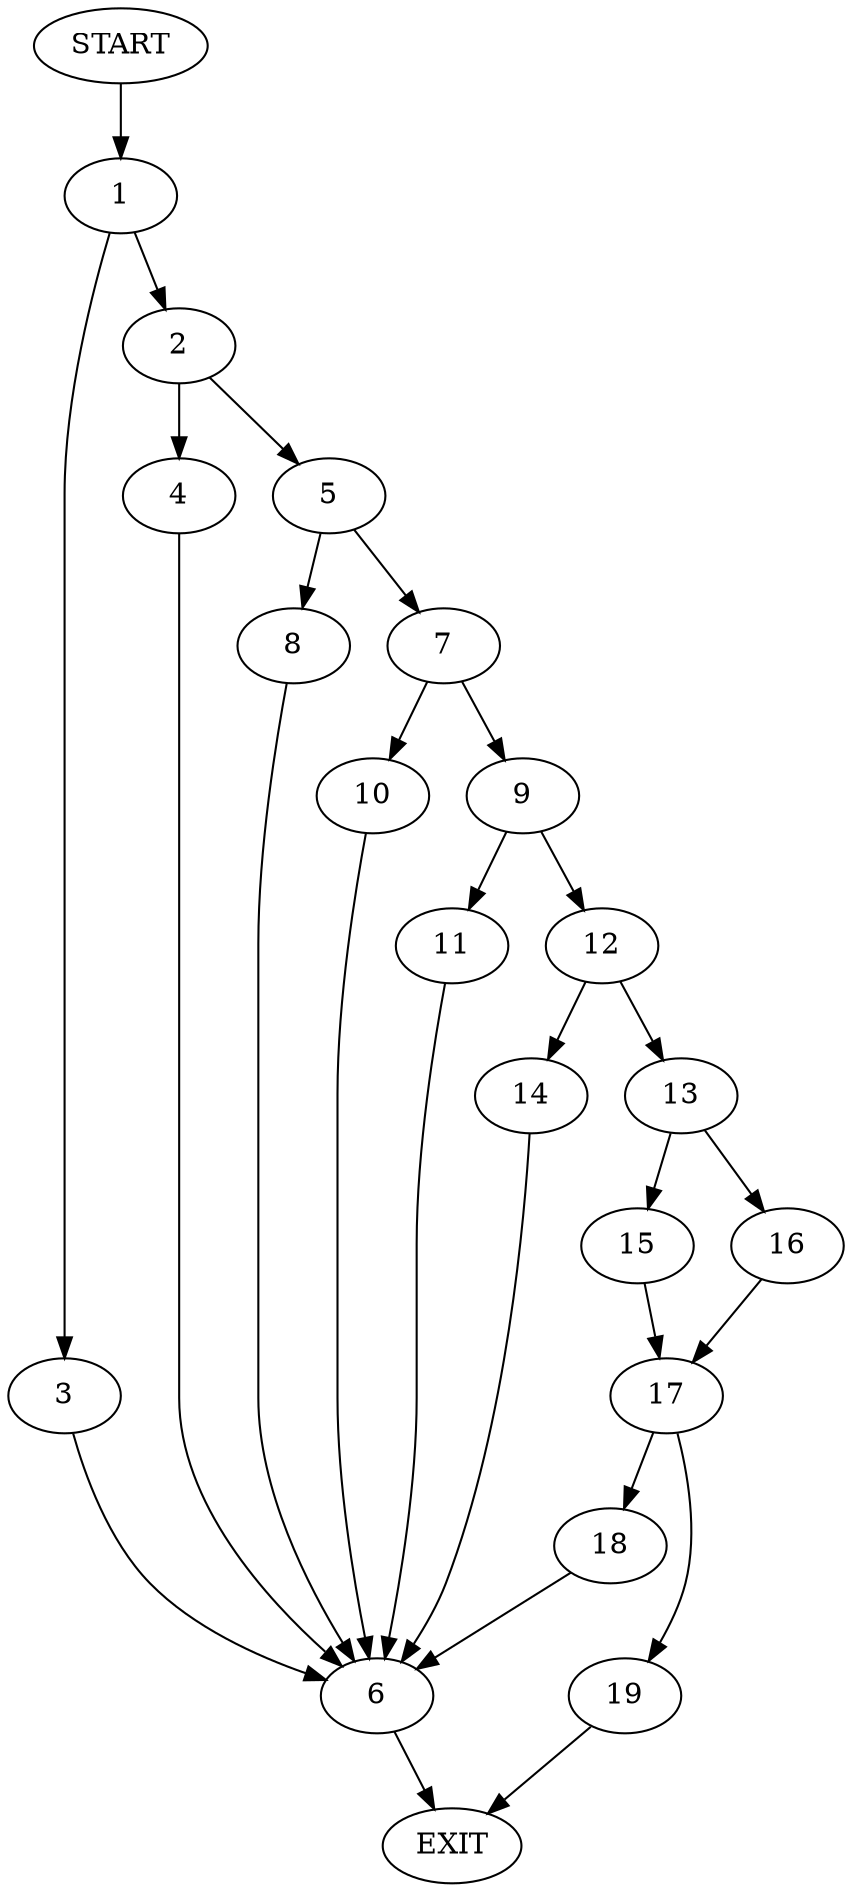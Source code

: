 digraph {
0 [label="START"]
20 [label="EXIT"]
0 -> 1
1 -> 2
1 -> 3
2 -> 4
2 -> 5
3 -> 6
6 -> 20
4 -> 6
5 -> 7
5 -> 8
8 -> 6
7 -> 9
7 -> 10
9 -> 11
9 -> 12
10 -> 6
12 -> 13
12 -> 14
11 -> 6
14 -> 6
13 -> 15
13 -> 16
16 -> 17
15 -> 17
17 -> 18
17 -> 19
19 -> 20
18 -> 6
}
